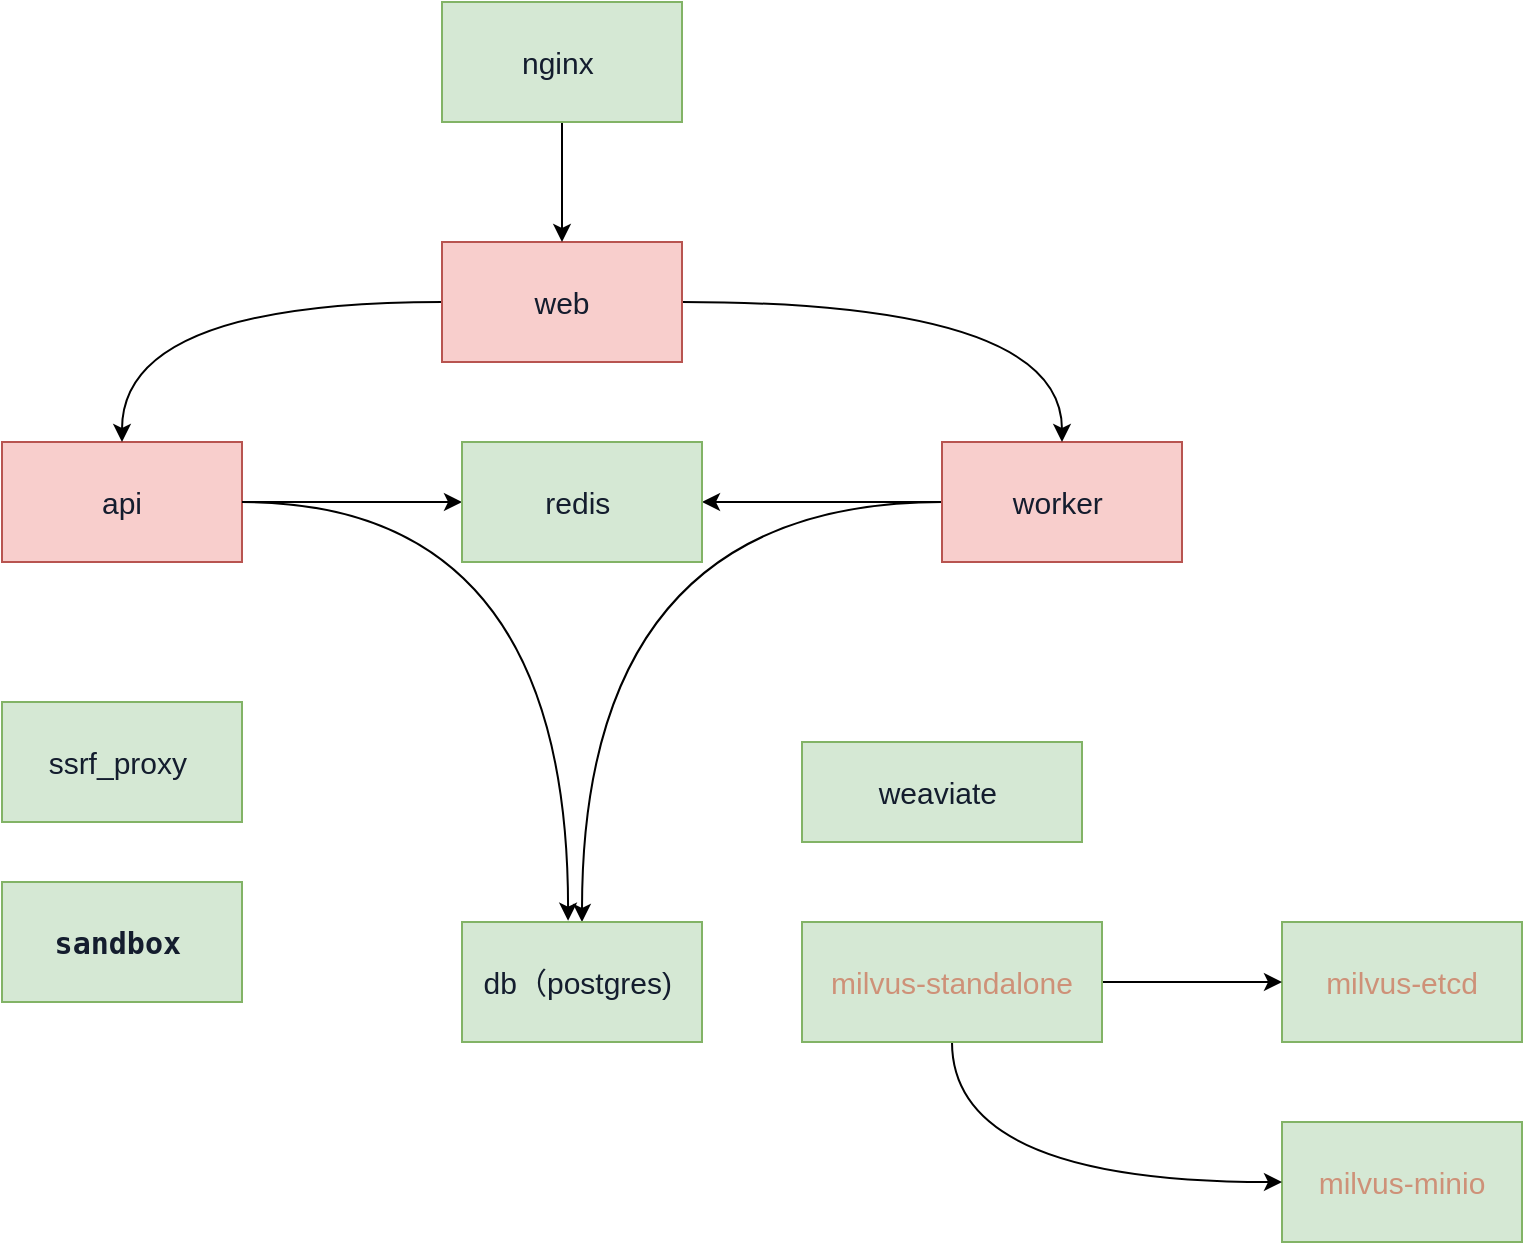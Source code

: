 <mxfile version="26.0.15">
  <diagram name="部署图" id="ckwd7PbONQP2WXn0G9DW">
    <mxGraphModel dx="934" dy="1663" grid="1" gridSize="10" guides="0" tooltips="1" connect="1" arrows="1" fold="1" page="1" pageScale="1" pageWidth="827" pageHeight="1169" math="0" shadow="0">
      <root>
        <mxCell id="0" />
        <mxCell id="1" parent="0" />
        <mxCell id="poh_Y1PGnXqLrGlGe4Tp-27" style="edgeStyle=orthogonalEdgeStyle;curved=1;rounded=0;orthogonalLoop=1;jettySize=auto;html=1;entryX=0;entryY=0.5;entryDx=0;entryDy=0;" edge="1" parent="1" source="poh_Y1PGnXqLrGlGe4Tp-1" target="poh_Y1PGnXqLrGlGe4Tp-6">
          <mxGeometry relative="1" as="geometry" />
        </mxCell>
        <mxCell id="poh_Y1PGnXqLrGlGe4Tp-1" value="&lt;span style=&quot;color: rgb(20, 29, 46); text-align: start; white-space-collapse: preserve;&quot;&gt;api&lt;/span&gt;" style="rounded=0;whiteSpace=wrap;html=1;fontSize=15;fontFamily=Helvetica;labelBackgroundColor=none;fillColor=#f8cecc;strokeColor=#b85450;" vertex="1" parent="1">
          <mxGeometry x="40" y="130" width="120" height="60" as="geometry" />
        </mxCell>
        <mxCell id="poh_Y1PGnXqLrGlGe4Tp-28" style="edgeStyle=orthogonalEdgeStyle;curved=1;rounded=0;orthogonalLoop=1;jettySize=auto;html=1;entryX=1;entryY=0.5;entryDx=0;entryDy=0;" edge="1" parent="1" source="poh_Y1PGnXqLrGlGe4Tp-2" target="poh_Y1PGnXqLrGlGe4Tp-6">
          <mxGeometry relative="1" as="geometry" />
        </mxCell>
        <mxCell id="poh_Y1PGnXqLrGlGe4Tp-30" style="edgeStyle=orthogonalEdgeStyle;curved=1;rounded=0;orthogonalLoop=1;jettySize=auto;html=1;entryX=0.5;entryY=0;entryDx=0;entryDy=0;" edge="1" parent="1" source="poh_Y1PGnXqLrGlGe4Tp-2" target="poh_Y1PGnXqLrGlGe4Tp-5">
          <mxGeometry relative="1" as="geometry" />
        </mxCell>
        <mxCell id="poh_Y1PGnXqLrGlGe4Tp-2" value="&lt;span style=&quot;color: rgb(20, 29, 46); text-align: start; white-space-collapse: preserve;&quot;&gt;worker &lt;/span&gt;" style="rounded=0;whiteSpace=wrap;html=1;fontSize=15;fontFamily=Helvetica;labelBackgroundColor=none;fillColor=#f8cecc;strokeColor=#b85450;" vertex="1" parent="1">
          <mxGeometry x="510" y="130" width="120" height="60" as="geometry" />
        </mxCell>
        <mxCell id="poh_Y1PGnXqLrGlGe4Tp-20" style="edgeStyle=orthogonalEdgeStyle;curved=1;rounded=0;orthogonalLoop=1;jettySize=auto;html=1;" edge="1" parent="1" source="poh_Y1PGnXqLrGlGe4Tp-3" target="poh_Y1PGnXqLrGlGe4Tp-1">
          <mxGeometry relative="1" as="geometry" />
        </mxCell>
        <mxCell id="poh_Y1PGnXqLrGlGe4Tp-21" style="edgeStyle=orthogonalEdgeStyle;curved=1;rounded=0;orthogonalLoop=1;jettySize=auto;html=1;entryX=0.5;entryY=0;entryDx=0;entryDy=0;" edge="1" parent="1" source="poh_Y1PGnXqLrGlGe4Tp-3" target="poh_Y1PGnXqLrGlGe4Tp-2">
          <mxGeometry relative="1" as="geometry" />
        </mxCell>
        <mxCell id="poh_Y1PGnXqLrGlGe4Tp-3" value="&lt;span style=&quot;color: rgb(20, 29, 46); text-align: start; white-space-collapse: preserve;&quot;&gt;web&lt;/span&gt;" style="rounded=0;whiteSpace=wrap;html=1;fontSize=15;fontFamily=Helvetica;labelBackgroundColor=none;fillColor=#f8cecc;strokeColor=#b85450;" vertex="1" parent="1">
          <mxGeometry x="260" y="30" width="120" height="60" as="geometry" />
        </mxCell>
        <mxCell id="poh_Y1PGnXqLrGlGe4Tp-4" value="&lt;span style=&quot;color: rgb(20, 29, 46); text-align: start; white-space-collapse: preserve;&quot;&gt;weaviate &lt;/span&gt;" style="rounded=0;whiteSpace=wrap;html=1;fillColor=#d5e8d4;strokeColor=#82b366;fontSize=15;fontFamily=Helvetica;labelBackgroundColor=none;" vertex="1" parent="1">
          <mxGeometry x="440" y="280" width="140" height="50" as="geometry" />
        </mxCell>
        <mxCell id="poh_Y1PGnXqLrGlGe4Tp-5" value="&lt;p&gt;&lt;span style=&quot;color: rgb(20, 29, 46); text-align: start; white-space-collapse: preserve;&quot;&gt;&lt;font&gt;db（postgres) &lt;/font&gt;&lt;/span&gt;&lt;/p&gt;" style="rounded=0;whiteSpace=wrap;html=1;fillColor=#d5e8d4;strokeColor=#82b366;fontSize=15;fontFamily=Helvetica;labelBackgroundColor=none;" vertex="1" parent="1">
          <mxGeometry x="270" y="370" width="120" height="60" as="geometry" />
        </mxCell>
        <mxCell id="poh_Y1PGnXqLrGlGe4Tp-6" value="&lt;span style=&quot;color: rgb(20, 29, 46); text-align: start; white-space-collapse: preserve;&quot;&gt;redis &lt;/span&gt;" style="rounded=0;whiteSpace=wrap;html=1;fillColor=#d5e8d4;strokeColor=#82b366;fontSize=15;fontFamily=Helvetica;labelBackgroundColor=none;" vertex="1" parent="1">
          <mxGeometry x="270" y="130" width="120" height="60" as="geometry" />
        </mxCell>
        <mxCell id="poh_Y1PGnXqLrGlGe4Tp-19" style="edgeStyle=orthogonalEdgeStyle;rounded=0;orthogonalLoop=1;jettySize=auto;html=1;entryX=0.5;entryY=0;entryDx=0;entryDy=0;fontSize=15;fontFamily=Helvetica;labelBackgroundColor=none;" edge="1" parent="1" source="poh_Y1PGnXqLrGlGe4Tp-7" target="poh_Y1PGnXqLrGlGe4Tp-3">
          <mxGeometry relative="1" as="geometry" />
        </mxCell>
        <mxCell id="poh_Y1PGnXqLrGlGe4Tp-7" value="&lt;span style=&quot;color: rgb(20, 29, 46); text-align: start; white-space-collapse: preserve;&quot;&gt;nginx &lt;/span&gt;" style="rounded=0;whiteSpace=wrap;html=1;fillColor=#d5e8d4;strokeColor=#82b366;fontSize=15;fontFamily=Helvetica;labelBackgroundColor=none;" vertex="1" parent="1">
          <mxGeometry x="260" y="-90" width="120" height="60" as="geometry" />
        </mxCell>
        <mxCell id="poh_Y1PGnXqLrGlGe4Tp-8" value="&lt;span style=&quot;color: rgb(20, 29, 46); text-align: start; white-space-collapse: preserve;&quot;&gt;ssrf_proxy &lt;/span&gt;" style="rounded=0;whiteSpace=wrap;html=1;fillColor=#d5e8d4;strokeColor=#82b366;fontSize=15;fontFamily=Helvetica;labelBackgroundColor=none;" vertex="1" parent="1">
          <mxGeometry x="40" y="260" width="120" height="60" as="geometry" />
        </mxCell>
        <mxCell id="poh_Y1PGnXqLrGlGe4Tp-9" value="&lt;code class=&quot;py-[1px] px-1.5 min-w-[1.625rem] justify-center items-center ring-1 ring-inset ring-tint bg-tint rounded text-[.875em] leading-[calc(max(1.20em,1.25rem))]&quot; style=&quot;--tw-border-spacing-x: 0; --tw-border-spacing-y: 0; --tw-translate-x: 0; --tw-translate-y: 0; --tw-rotate: 0; --tw-skew-x: 0; --tw-skew-y: 0; --tw-scale-x: 1; --tw-scale-y: 1; --tw-pan-x: ; --tw-pan-y: ; --tw-pinch-zoom: ; --tw-scroll-snap-strictness: proximity; --tw-gradient-from-position: ; --tw-gradient-via-position: ; --tw-gradient-to-position: ; --tw-ordinal: ; --tw-slashed-zero: ; --tw-numeric-figure: ; --tw-numeric-spacing: ; --tw-numeric-fraction: ; --tw-ring-inset: inset; --tw-ring-offset-width: 0px; --tw-ring-offset-color: #fff; --tw-ring-color: rgb(var(--tint-7)); --tw-ring-offset-shadow: var(--tw-ring-inset) 0 0 0 var(--tw-ring-offset-width) var(--tw-ring-offset-color); --tw-ring-shadow: var(--tw-ring-inset) 0 0 0 calc(1px + var(--tw-ring-offset-width)) var(--tw-ring-color); --tw-shadow: 0 0 #0000; --tw-shadow-colored: 0 0 #0000; --tw-blur: ; --tw-brightness: ; --tw-contrast: ; --tw-grayscale: ; --tw-hue-rotate: ; --tw-invert: ; --tw-saturate: ; --tw-sepia: ; --tw-drop-shadow: ; --tw-backdrop-blur: ; --tw-backdrop-brightness: ; --tw-backdrop-contrast: ; --tw-backdrop-grayscale: ; --tw-backdrop-hue-rotate: ; --tw-backdrop-invert: ; --tw-backdrop-opacity: ; --tw-backdrop-saturate: ; --tw-backdrop-sepia: ; --tw-contain-size: ; --tw-contain-layout: ; --tw-contain-paint: ; --tw-contain-style: ; box-sizing: border-box; border: 0px solid rgb(229, 231, 235); font-feature-settings: normal; font-variation-settings: normal; -webkit-font-smoothing: auto; min-width: 1.625rem; align-items: center; justify-content: center; border-radius: 0.25rem; padding: 1px 0.375rem; line-height: max(1.2em, 1.25rem); box-shadow: var(--tw-ring-offset-shadow),var(--tw-ring-shadow),var(--tw-shadow,0 0 #0000); color: rgb(20, 29, 46); text-align: start; white-space-collapse: preserve;&quot;&gt;sandbox&lt;/code&gt;&lt;span style=&quot;color: rgb(20, 29, 46); text-align: start; white-space-collapse: preserve;&quot;&gt; &lt;/span&gt;" style="rounded=0;whiteSpace=wrap;html=1;fillColor=#d5e8d4;strokeColor=#82b366;fontSize=15;fontFamily=Helvetica;labelBackgroundColor=none;fontStyle=1" vertex="1" parent="1">
          <mxGeometry x="40" y="350" width="120" height="60" as="geometry" />
        </mxCell>
        <mxCell id="poh_Y1PGnXqLrGlGe4Tp-11" value="&lt;div style=&quot;color: rgb(212, 212, 212); line-height: 19px; white-space: pre;&quot;&gt;&lt;span style=&quot;color: #ce9178;&quot;&gt;milvus-etcd&lt;/span&gt;&lt;/div&gt;" style="rounded=0;whiteSpace=wrap;html=1;fillColor=#d5e8d4;strokeColor=#82b366;fontSize=15;fontFamily=Helvetica;labelBackgroundColor=none;" vertex="1" parent="1">
          <mxGeometry x="680" y="370" width="120" height="60" as="geometry" />
        </mxCell>
        <mxCell id="poh_Y1PGnXqLrGlGe4Tp-12" value="&lt;div style=&quot;color: rgb(212, 212, 212); line-height: 19px; white-space: pre;&quot;&gt;&lt;div style=&quot;line-height: 19px;&quot;&gt;&lt;span style=&quot;color: #ce9178;&quot;&gt;milvus-minio&lt;/span&gt;&lt;/div&gt;&lt;/div&gt;" style="rounded=0;whiteSpace=wrap;html=1;fillColor=#d5e8d4;strokeColor=#82b366;fontSize=15;fontFamily=Helvetica;labelBackgroundColor=none;" vertex="1" parent="1">
          <mxGeometry x="680" y="470" width="120" height="60" as="geometry" />
        </mxCell>
        <mxCell id="poh_Y1PGnXqLrGlGe4Tp-31" style="edgeStyle=orthogonalEdgeStyle;curved=1;rounded=0;orthogonalLoop=1;jettySize=auto;html=1;" edge="1" parent="1" source="poh_Y1PGnXqLrGlGe4Tp-15" target="poh_Y1PGnXqLrGlGe4Tp-11">
          <mxGeometry relative="1" as="geometry" />
        </mxCell>
        <mxCell id="poh_Y1PGnXqLrGlGe4Tp-32" style="edgeStyle=orthogonalEdgeStyle;curved=1;rounded=0;orthogonalLoop=1;jettySize=auto;html=1;exitX=0.5;exitY=1;exitDx=0;exitDy=0;entryX=0;entryY=0.5;entryDx=0;entryDy=0;" edge="1" parent="1" source="poh_Y1PGnXqLrGlGe4Tp-15" target="poh_Y1PGnXqLrGlGe4Tp-12">
          <mxGeometry relative="1" as="geometry" />
        </mxCell>
        <mxCell id="poh_Y1PGnXqLrGlGe4Tp-15" value="&lt;div style=&quot;color: rgb(212, 212, 212); line-height: 19px; white-space: pre;&quot;&gt;&lt;div style=&quot;line-height: 19px;&quot;&gt;&lt;div style=&quot;line-height: 19px;&quot;&gt;&lt;span style=&quot;color: #ce9178;&quot;&gt;milvus-standalone&lt;/span&gt;&lt;/div&gt;&lt;/div&gt;&lt;/div&gt;" style="rounded=0;whiteSpace=wrap;html=1;fillColor=#d5e8d4;strokeColor=#82b366;fontSize=15;fontFamily=Helvetica;labelBackgroundColor=none;" vertex="1" parent="1">
          <mxGeometry x="440" y="370" width="150" height="60" as="geometry" />
        </mxCell>
        <mxCell id="poh_Y1PGnXqLrGlGe4Tp-29" style="edgeStyle=orthogonalEdgeStyle;curved=1;rounded=0;orthogonalLoop=1;jettySize=auto;html=1;entryX=0.442;entryY=-0.011;entryDx=0;entryDy=0;entryPerimeter=0;" edge="1" parent="1" source="poh_Y1PGnXqLrGlGe4Tp-1" target="poh_Y1PGnXqLrGlGe4Tp-5">
          <mxGeometry relative="1" as="geometry" />
        </mxCell>
      </root>
    </mxGraphModel>
  </diagram>
</mxfile>
